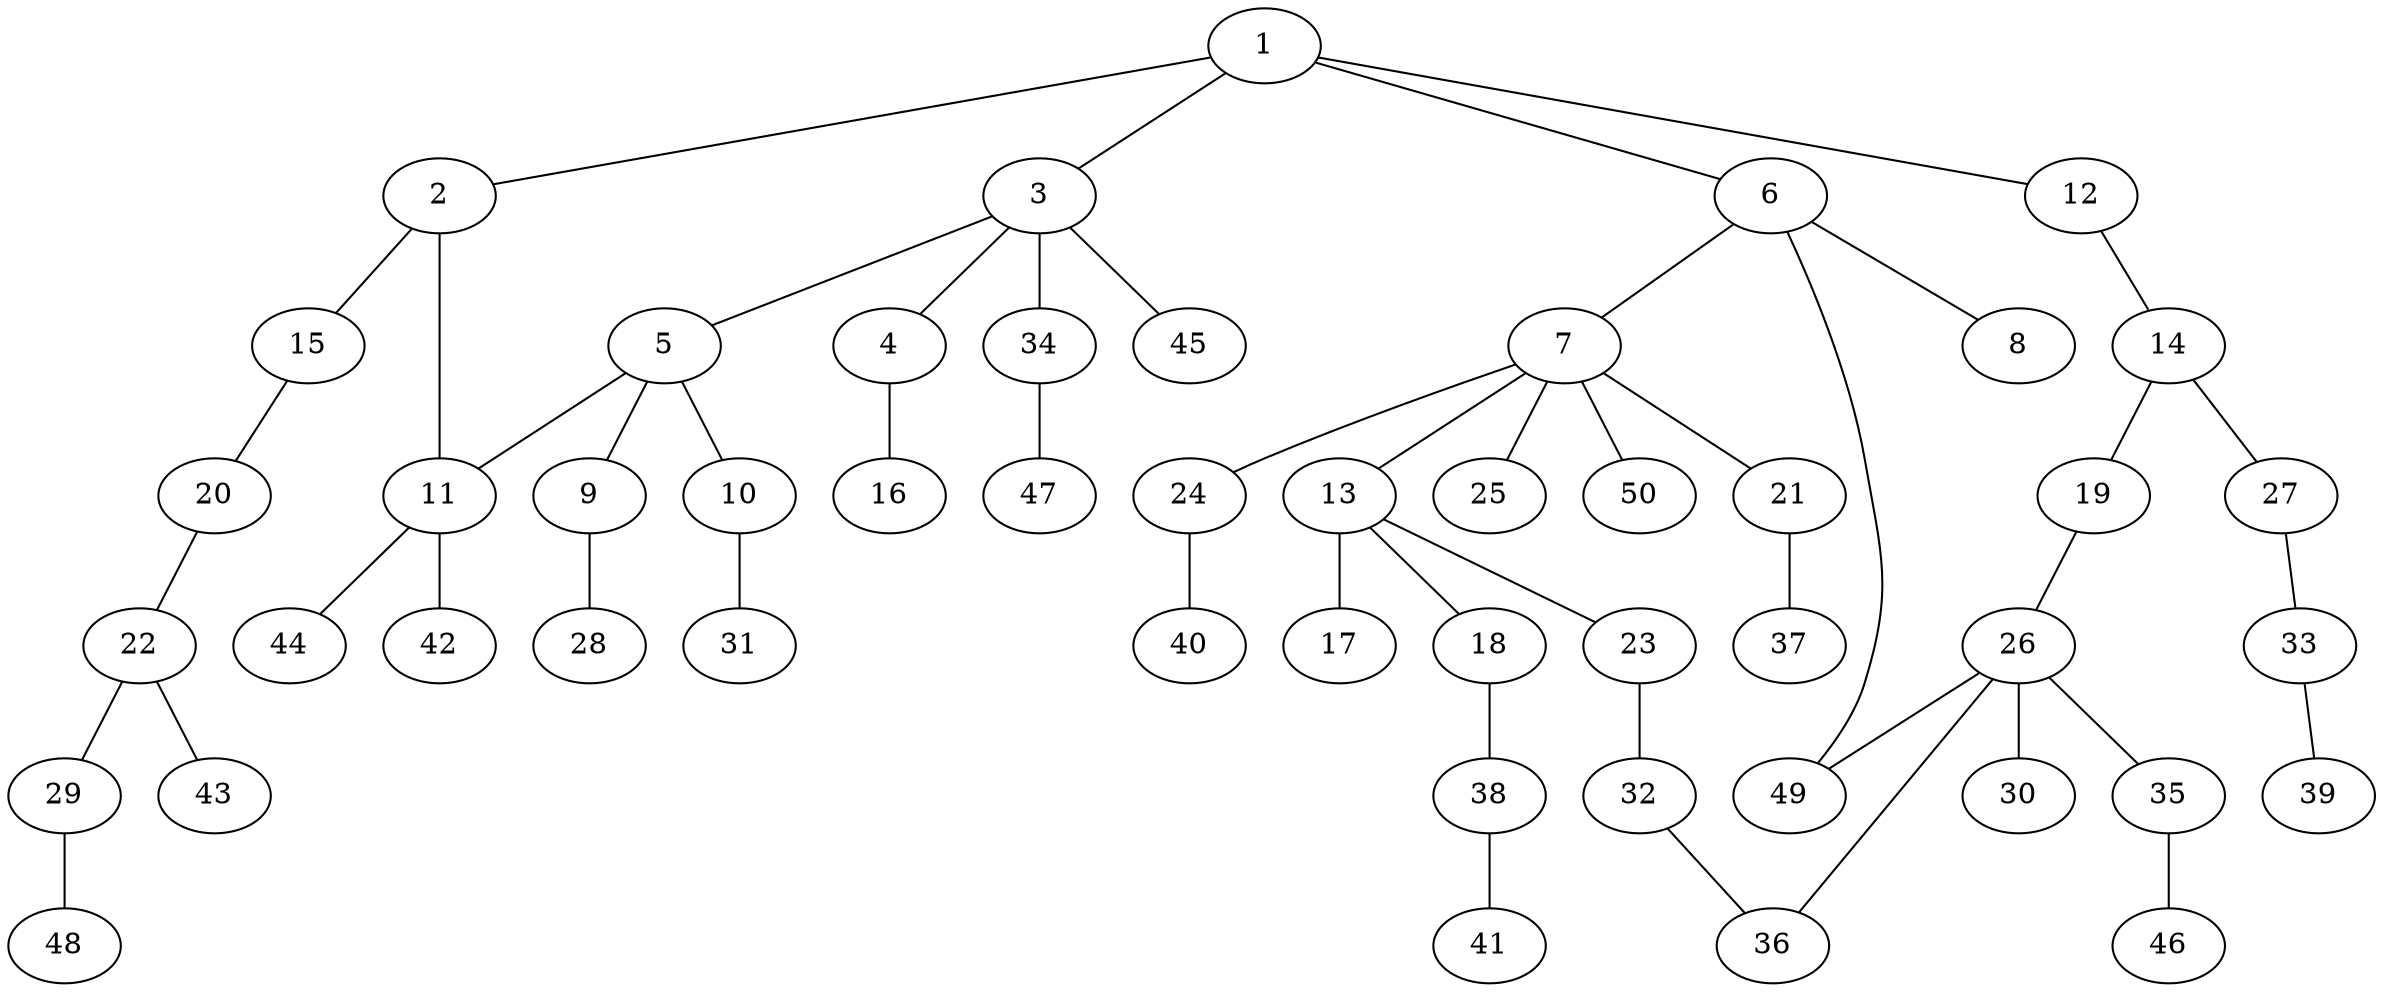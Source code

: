 graph graphname {1--2
1--3
1--6
1--12
2--11
2--15
3--4
3--5
3--34
3--45
4--16
5--9
5--10
5--11
6--7
6--8
6--49
7--13
7--21
7--24
7--25
7--50
9--28
10--31
11--42
11--44
12--14
13--17
13--18
13--23
14--19
14--27
15--20
18--38
19--26
20--22
21--37
22--29
22--43
23--32
24--40
26--30
26--35
26--36
26--49
27--33
29--48
32--36
33--39
34--47
35--46
38--41
}